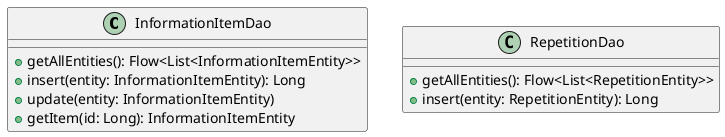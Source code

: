 @startuml
'https://plantuml.com/class-diagram

class InformationItemDao {
    + getAllEntities(): Flow<List<InformationItemEntity>>
    + insert(entity: InformationItemEntity): Long
    + update(entity: InformationItemEntity)
    + getItem(id: Long): InformationItemEntity
}

class RepetitionDao {
    + getAllEntities(): Flow<List<RepetitionEntity>>
    + insert(entity: RepetitionEntity): Long
}


@enduml